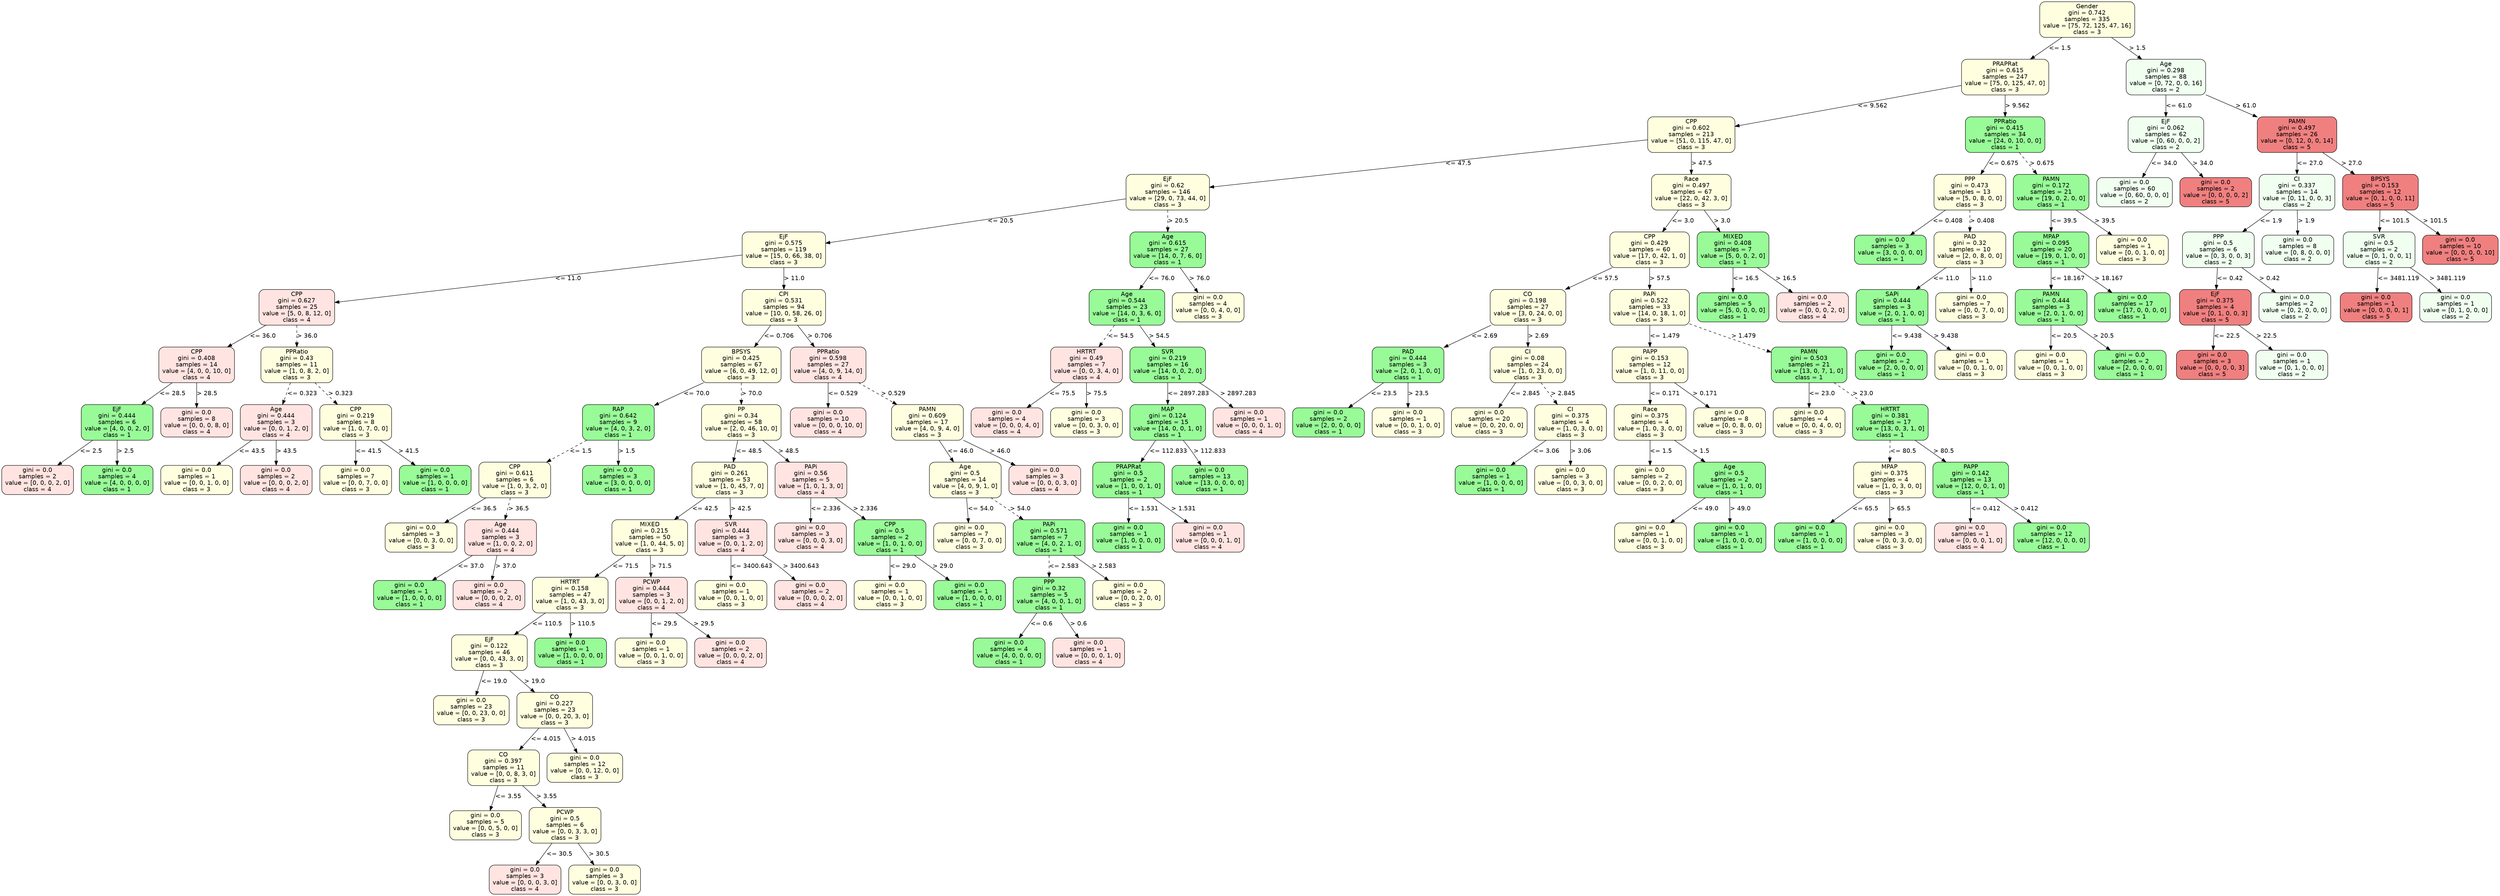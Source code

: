 strict digraph Tree {
	graph [bb="0,0,4934.5,2078"];
	node [color=black,
		fontname=helvetica,
		label="\N",
		shape=box,
		style="filled, rounded"
	];
	edge [fontname=helvetica];
	0	[fillcolor=lightyellow,
		height=1.1528,
		label="Gender\ngini = 0.742\nsamples = 335\nvalue = [75, 72, 125, 47, 16]\nclass = 3",
		pos="4125,2036.5",
		width=2.5694];
	1	[fillcolor=lightyellow,
		height=1.1528,
		label="PRAPRat\ngini = 0.615\nsamples = 247\nvalue = [75, 0, 125, 47, 0]\nclass = 3",
		pos="3962,1902.5",
		width=2.3611];
	0 -> 1	[label="<= 1.5",
		labelangle=45,
		labeldistance=2.5,
		lp="4069,1969.5",
		op="<=",
		param=1.5,
		pos="e,4012.1,1944 4074.8,1994.8 4057.5,1980.8 4038,1965 4020.1,1950.6",
		style=solid];
	122	[fillcolor=honeydew,
		height=1.1528,
		label="Age\ngini = 0.298\nsamples = 88\nvalue = [0, 72, 0, 0, 16]\nclass = 2",
		pos="4277,1902.5",
		width=2.1528];
	0 -> 122	[label="> 1.5",
		labelangle=-45,
		labeldistance=2.5,
		lp="4221.5,1969.5",
		op=">",
		param=1.5,
		pos="e,4230.3,1944 4171.8,1994.8 4187.8,1981 4205.8,1965.3 4222.3,1951",
		style=solid];
	2	[fillcolor=lightyellow,
		height=1.1528,
		label="CPP\ngini = 0.602\nsamples = 213\nvalue = [51, 0, 115, 47, 0]\nclass = 3",
		pos="3334,1768.5",
		width=2.3611];
	1 -> 2	[label="<= 9.562",
		lp="3694.5,1835.5",
		op="<=",
		param=9.562,
		pos="e,3419,1787.4 3877,1883.6 3760.2,1859.1 3550.9,1815.1 3429.1,1789.5",
		style=solid];
	107	[fillcolor=palegreen,
		height=1.1528,
		label="PPRatio\ngini = 0.415\nsamples = 34\nvalue = [24, 0, 10, 0, 0]\nclass = 1",
		pos="3962,1768.5",
		width=2.1528];
	1 -> 107	[label="> 9.562",
		lp="3985,1835.5",
		op=">",
		param=9.562,
		pos="e,3962,1810.3 3962,1860.8 3962,1848 3962,1833.7 3962,1820.3",
		style=solid];
	3	[fillcolor=lightyellow,
		height=1.1528,
		label="EjF\ngini = 0.62\nsamples = 146\nvalue = [29, 0, 73, 44, 0]\nclass = 3",
		pos="2292,1634.5",
		width=2.25];
	2 -> 3	[label="<= 47.5",
		lp="2868.5,1701.5",
		op="<=",
		param=47.5,
		pos="e,2373,1645.8 3248.7,1756.7 3054.9,1732.1 2582.5,1672.3 2383.2,1647",
		style=solid];
	76	[fillcolor=lightyellow,
		height=1.1528,
		label="Race\ngini = 0.497\nsamples = 67\nvalue = [22, 0, 42, 3, 0]\nclass = 3",
		pos="3334,1634.5",
		width=2.1528];
	2 -> 76	[label="> 47.5",
		lp="3353.5,1701.5",
		op=">",
		param=47.5,
		pos="e,3334,1676.3 3334,1726.8 3334,1714 3334,1699.7 3334,1686.3",
		style=solid];
	4	[fillcolor=lightyellow,
		height=1.1528,
		label="EjF\ngini = 0.575\nsamples = 119\nvalue = [15, 0, 66, 38, 0]\nclass = 3",
		pos="1491,1500.5",
		width=2.25];
	3 -> 4	[label="<= 20.5",
		lp="1939.5,1567.5",
		op="<=",
		param=20.5,
		pos="e,1572.1,1514.9 2210.8,1620.1 2060.5,1595.3 1739.8,1542.5 1582.3,1516.5",
		style=solid];
	63	[fillcolor=palegreen,
		height=1.1528,
		label="Age\ngini = 0.615\nsamples = 27\nvalue = [14, 0, 7, 6, 0]\nclass = 1",
		pos="2292,1500.5",
		width=2.0417];
	3 -> 63	[label="> 20.5",
		lp="2311.5,1567.5",
		op=">",
		param=20.5,
		pos="e,2292,1542.3 2292,1592.8 2292,1580 2292,1565.7 2292,1552.3",
		style=dashed];
	5	[fillcolor=mistyrose,
		height=1.1528,
		label="CPP\ngini = 0.627\nsamples = 25\nvalue = [5, 0, 8, 12, 0]\nclass = 4",
		pos="621,1366.5",
		width=2.0417];
	4 -> 5	[label="<= 11.0",
		lp="1106.5,1433.5",
		op="<=",
		param=11.0,
		pos="e,694.73,1378.7 1409.9,1487.2 1245,1462.2 871.85,1405.6 704.71,1380.2",
		style=solid];
	18	[fillcolor=lightyellow,
		height=1.1528,
		label="CPI\ngini = 0.531\nsamples = 94\nvalue = [10, 0, 58, 26, 0]\nclass = 3",
		pos="1491,1366.5",
		width=2.25];
	4 -> 18	[label="> 11.0",
		lp="1510.5,1433.5",
		op=">",
		param=11.0,
		pos="e,1491,1408.3 1491,1458.8 1491,1446 1491,1431.7 1491,1418.3",
		style=solid];
	6	[fillcolor=mistyrose,
		height=1.1528,
		label="CPP\ngini = 0.408\nsamples = 14\nvalue = [4, 0, 0, 10, 0]\nclass = 4",
		pos="386,1232.5",
		width=2.0417];
	5 -> 6	[label="<= 36.0",
		lp="534.5,1299.5",
		op="<=",
		param=36.0,
		pos="e,458.37,1274.2 548.9,1325 523.08,1310.5 493.8,1294.1 467.26,1279.1",
		style=solid];
	11	[fillcolor=lightyellow,
		height=1.1528,
		label="PPRatio\ngini = 0.43\nsamples = 11\nvalue = [1, 0, 8, 2, 0]\nclass = 3",
		pos="621,1232.5",
		width=1.9444];
	5 -> 11	[label="> 36.0",
		lp="640.5,1299.5",
		op=">",
		param=36.0,
		pos="e,621,1274.3 621,1324.8 621,1312 621,1297.7 621,1284.3",
		style=dashed];
	7	[fillcolor=palegreen,
		height=1.1528,
		label="EjF\ngini = 0.444\nsamples = 6\nvalue = [4, 0, 0, 2, 0]\nclass = 1",
		pos="228,1098.5",
		width=1.9444];
	6 -> 7	[label="<= 28.5",
		lp="335.5,1165.5",
		op="<=",
		param=28.5,
		pos="e,276.53,1140 337.31,1190.8 320.56,1176.8 301.67,1161 284.36,1146.6",
		style=solid];
	10	[fillcolor=mistyrose,
		height=0.94444,
		label="gini = 0.0\nsamples = 8\nvalue = [0, 0, 0, 8, 0]\nclass = 4",
		pos="386,1098.5",
		width=1.9444];
	6 -> 10	[label="> 28.5",
		lp="405.5,1165.5",
		op=">",
		param=28.5,
		pos="e,386,1132.7 386,1190.8 386,1175.7 386,1158.4 386,1143.1",
		style=solid];
	8	[fillcolor=mistyrose,
		height=0.94444,
		label="gini = 0.0\nsamples = 2\nvalue = [0, 0, 0, 2, 0]\nclass = 4",
		pos="70,964.5",
		width=1.9444];
	7 -> 8	[label="<= 2.5",
		lp="174,1031.5",
		op="<=",
		param=2.5,
		pos="e,109.53,998.53 179.31,1056.8 159.62,1040.4 136.98,1021.5 117.43,1005.1",
		style=solid];
	9	[fillcolor=palegreen,
		height=0.94444,
		label="gini = 0.0\nsamples = 4\nvalue = [4, 0, 0, 0, 0]\nclass = 1",
		pos="228,964.5",
		width=1.9444];
	7 -> 9	[label="> 2.5",
		lp="243.5,1031.5",
		op=">",
		param=2.5,
		pos="e,228,998.74 228,1056.8 228,1041.7 228,1024.4 228,1009.1",
		style=solid];
	12	[fillcolor=mistyrose,
		height=1.1528,
		label="Age\ngini = 0.444\nsamples = 3\nvalue = [0, 0, 1, 2, 0]\nclass = 4",
		pos="544,1098.5",
		width=1.9444];
	11 -> 12	[label="<= 0.323",
		lp="612.5,1165.5",
		op="<=",
		param=0.323,
		pos="e,566.25,1140.1 595.6,1190.7 592,1184.8 588.38,1178.8 585,1173 580.49,1165.3 575.8,1157.1 571.27,1149.1",
		style=dashed];
	15	[fillcolor=lightyellow,
		height=1.1528,
		label="CPP\ngini = 0.219\nsamples = 8\nvalue = [1, 0, 7, 0, 0]\nclass = 3",
		pos="702,1098.5",
		width=1.9444];
	11 -> 15	[label="> 0.323",
		lp="687,1165.5",
		op=">",
		param=0.323,
		pos="e,676.98,1140.3 645.96,1190.8 654.05,1177.6 663.1,1162.9 671.54,1149.1",
		style=dashed];
	13	[fillcolor=lightyellow,
		height=0.94444,
		label="gini = 0.0\nsamples = 1\nvalue = [0, 0, 1, 0, 0]\nclass = 3",
		pos="386,964.5",
		width=1.9444];
	12 -> 13	[label="<= 43.5",
		lp="493.5,1031.5",
		op="<=",
		param=43.5,
		pos="e,425.53,998.53 495.31,1056.8 475.62,1040.4 452.98,1021.5 433.43,1005.1",
		style=solid];
	14	[fillcolor=mistyrose,
		height=0.94444,
		label="gini = 0.0\nsamples = 2\nvalue = [0, 0, 0, 2, 0]\nclass = 4",
		pos="544,964.5",
		width=1.9444];
	12 -> 14	[label="> 43.5",
		lp="563.5,1031.5",
		op=">",
		param=43.5,
		pos="e,544,998.74 544,1056.8 544,1041.7 544,1024.4 544,1009.1",
		style=solid];
	16	[fillcolor=lightyellow,
		height=0.94444,
		label="gini = 0.0\nsamples = 7\nvalue = [0, 0, 7, 0, 0]\nclass = 3",
		pos="702,964.5",
		width=1.9444];
	15 -> 16	[label="<= 41.5",
		lp="725.5,1031.5",
		op="<=",
		param=41.5,
		pos="e,702,998.74 702,1056.8 702,1041.7 702,1024.4 702,1009.1",
		style=solid];
	17	[fillcolor=palegreen,
		height=0.94444,
		label="gini = 0.0\nsamples = 1\nvalue = [1, 0, 0, 0, 0]\nclass = 1",
		pos="860,964.5",
		width=1.9444];
	15 -> 17	[label="> 41.5",
		lp="805.5,1031.5",
		op=">",
		param=41.5,
		pos="e,820.47,998.53 750.69,1056.8 770.38,1040.4 793.02,1021.5 812.57,1005.1",
		style=solid];
	19	[fillcolor=lightyellow,
		height=1.1528,
		label="BPSYS\ngini = 0.425\nsamples = 67\nvalue = [6, 0, 49, 12, 0]\nclass = 3",
		pos="1439,1232.5",
		width=2.1528];
	18 -> 19	[label="<= 0.706",
		lp="1494.5,1299.5",
		op="<=",
		param=0.706,
		pos="e,1455.1,1274.3 1475,1324.8 1469.9,1311.9 1464.2,1297.4 1458.9,1283.9",
		style=solid];
	52	[fillcolor=mistyrose,
		height=1.1528,
		label="PPRatio\ngini = 0.598\nsamples = 27\nvalue = [4, 0, 9, 14, 0]\nclass = 4",
		pos="1617,1232.5",
		width=2.0417];
	18 -> 52	[label="> 0.706",
		lp="1581,1299.5",
		op=">",
		param=0.706,
		pos="e,1578.1,1274.3 1529.8,1324.8 1542.9,1311.1 1557.6,1295.8 1571.1,1281.6",
		style=solid];
	20	[fillcolor=palegreen,
		height=1.1528,
		label="RAP\ngini = 0.642\nsamples = 9\nvalue = [4, 0, 3, 2, 0]\nclass = 1",
		pos="1204,1098.5",
		width=1.9444];
	19 -> 20	[label="<= 70.0",
		lp="1352.5,1165.5",
		op="<=",
		param=70.0,
		pos="e,1274.4,1139 1366.9,1191 1340.5,1176.2 1310.4,1159.3 1283.4,1144.1",
		style=solid];
	27	[fillcolor=lightyellow,
		height=1.1528,
		label="PP\ngini = 0.34\nsamples = 58\nvalue = [2, 0, 46, 10, 0]\nclass = 3",
		pos="1439,1098.5",
		width=2.1528];
	19 -> 27	[label="> 70.0",
		lp="1458.5,1165.5",
		op=">",
		param=70.0,
		pos="e,1439,1140.3 1439,1190.8 1439,1178 1439,1163.7 1439,1150.3",
		style=dashed];
	21	[fillcolor=lightyellow,
		height=1.1528,
		label="CPP\ngini = 0.611\nsamples = 6\nvalue = [1, 0, 3, 2, 0]\nclass = 3",
		pos="1018,964.5",
		width=1.9444];
	20 -> 21	[label="<= 1.5",
		lp="1137,1031.5",
		op="<=",
		param=1.5,
		pos="e,1075.3,1006.2 1146.9,1057 1126.9,1042.8 1104.3,1026.8 1083.7,1012.1",
		style=dashed];
	26	[fillcolor=palegreen,
		height=0.94444,
		label="gini = 0.0\nsamples = 3\nvalue = [3, 0, 0, 0, 0]\nclass = 1",
		pos="1204,964.5",
		width=1.9444];
	20 -> 26	[label="> 1.5",
		lp="1219.5,1031.5",
		op=">",
		param=1.5,
		pos="e,1204,998.74 1204,1056.8 1204,1041.7 1204,1024.4 1204,1009.1",
		style=solid];
	22	[fillcolor=lightyellow,
		height=0.94444,
		label="gini = 0.0\nsamples = 3\nvalue = [0, 0, 3, 0, 0]\nclass = 3",
		pos="792,830.5",
		width=1.9444];
	21 -> 22	[label="<= 36.5",
		lp="935.5,897.5",
		op="<=",
		param=36.5,
		pos="e,848.7,864.62 948.66,923 919.61,906.03 886.02,886.41 857.41,869.7",
		style=solid];
	23	[fillcolor=mistyrose,
		height=1.1528,
		label="Age\ngini = 0.444\nsamples = 3\nvalue = [1, 0, 0, 2, 0]\nclass = 4",
		pos="950,830.5",
		width=1.9444];
	21 -> 23	[label="> 36.5",
		lp="1006.5,897.5",
		op=">",
		param=36.5,
		pos="e,971,872.27 997.04,922.82 990.32,909.77 982.8,895.17 975.77,881.53",
		style=dashed];
	24	[fillcolor=palegreen,
		height=0.94444,
		label="gini = 0.0\nsamples = 1\nvalue = [1, 0, 0, 0, 0]\nclass = 1",
		pos="765,696.5",
		width=1.9444];
	23 -> 24	[label="<= 37.0",
		lp="887.5,763.5",
		op="<=",
		param=37.0,
		pos="e,811.41,730.62 893.24,789 869.87,772.33 842.91,753.09 819.76,736.57",
		style=solid];
	25	[fillcolor=mistyrose,
		height=0.94444,
		label="gini = 0.0\nsamples = 2\nvalue = [0, 0, 0, 2, 0]\nclass = 4",
		pos="923,696.5",
		width=1.9444];
	23 -> 25	[label="> 37.0",
		lp="957.5,763.5",
		op=">",
		param=37.0,
		pos="e,929.8,730.74 941.68,788.82 938.55,773.53 934.99,756.11 931.82,740.61",
		style=solid];
	28	[fillcolor=lightyellow,
		height=1.1528,
		label="PAD\ngini = 0.261\nsamples = 53\nvalue = [1, 0, 45, 7, 0]\nclass = 3",
		pos="1402,964.5",
		width=2.0417];
	27 -> 28	[label="<= 48.5",
		lp="1445.5,1031.5",
		op="<=",
		param=48.5,
		pos="e,1413.4,1006.3 1427.6,1056.8 1424,1043.9 1419.9,1029.4 1416.1,1015.9",
		style=solid];
	47	[fillcolor=mistyrose,
		height=1.1528,
		label="PAPi\ngini = 0.56\nsamples = 5\nvalue = [1, 0, 1, 3, 0]\nclass = 4",
		pos="1564,964.5",
		width=1.9444];
	27 -> 47	[label="> 48.5",
		lp="1525.5,1031.5",
		op=">",
		param=48.5,
		pos="e,1525.4,1006.3 1477.5,1056.8 1490.5,1043.1 1505,1027.8 1518.5,1013.6",
		style=solid];
	29	[fillcolor=lightyellow,
		height=1.1528,
		label="MIXED\ngini = 0.215\nsamples = 50\nvalue = [1, 0, 44, 5, 0]\nclass = 3",
		pos="1243,830.5",
		width=2.0417];
	28 -> 29	[label="<= 42.5",
		lp="1351.5,897.5",
		op="<=",
		param=42.5,
		pos="e,1291.8,872.05 1353,922.82 1336.1,908.83 1317.1,893.04 1299.7,878.59",
		style=solid];
	44	[fillcolor=mistyrose,
		height=1.1528,
		label="SVR\ngini = 0.444\nsamples = 3\nvalue = [0, 0, 1, 2, 0]\nclass = 4",
		pos="1405,830.5",
		width=1.9444];
	28 -> 44	[label="> 42.5",
		lp="1423.5,897.5",
		op=">",
		param=42.5,
		pos="e,1404.1,872.27 1402.9,922.82 1403.2,910.02 1403.5,895.73 1403.8,882.32",
		style=solid];
	30	[fillcolor=lightyellow,
		height=1.1528,
		label="HRTRT\ngini = 0.158\nsamples = 47\nvalue = [1, 0, 43, 3, 0]\nclass = 3",
		pos="1085,696.5",
		width=2.0417];
	29 -> 30	[label="<= 71.5",
		lp="1192.5,763.5",
		op="<=",
		param=71.5,
		pos="e,1133.5,738.05 1194.3,788.82 1177.6,774.83 1158.7,759.04 1141.4,744.59",
		style=solid];
	41	[fillcolor=mistyrose,
		height=1.1528,
		label="PCWP\ngini = 0.444\nsamples = 3\nvalue = [0, 0, 1, 2, 0]\nclass = 4",
		pos="1247,696.5",
		width=1.9444];
	29 -> 41	[label="> 71.5",
		lp="1265.5,763.5",
		op=">",
		param=71.5,
		pos="e,1245.8,738.27 1244.2,788.82 1244.6,776.02 1245.1,761.73 1245.5,748.32",
		style=solid];
	31	[fillcolor=lightyellow,
		height=1.1528,
		label="EjF\ngini = 0.122\nsamples = 46\nvalue = [0, 0, 43, 3, 0]\nclass = 3",
		pos="925,562.5",
		width=2.0417];
	30 -> 31	[label="<= 110.5",
		lp="1037.5,629.5",
		op="<=",
		param=110.5,
		pos="e,974.15,604.05 1035.7,654.82 1018.7,640.83 999.6,625.04 982.07,610.59",
		style=solid];
	40	[fillcolor=palegreen,
		height=0.94444,
		label="gini = 0.0\nsamples = 1\nvalue = [1, 0, 0, 0, 0]\nclass = 1",
		pos="1087,562.5",
		width=1.9444];
	30 -> 40	[label="> 110.5",
		lp="1110,629.5",
		op=">",
		param=110.5,
		pos="e,1086.5,596.74 1085.6,654.82 1085.8,639.68 1086.1,622.44 1086.3,607.05",
		style=solid];
	32	[fillcolor=lightyellow,
		height=0.94444,
		label="gini = 0.0\nsamples = 23\nvalue = [0, 0, 23, 0, 0]\nclass = 3",
		pos="890,428.5",
		width=2.0417];
	31 -> 32	[label="<= 19.0",
		lp="932.5,495.5",
		op="<=",
		param=19.0,
		pos="e,898.81,462.74 914.21,520.82 910.16,505.53 905.54,488.11 901.43,472.61",
		style=solid];
	33	[fillcolor=lightyellow,
		height=1.1528,
		label="CO\ngini = 0.227\nsamples = 23\nvalue = [0, 0, 20, 3, 0]\nclass = 3",
		pos="1055,428.5",
		width=2.0417];
	31 -> 33	[label="> 19.0",
		lp="1013.5,495.5",
		op=">",
		param=19.0,
		pos="e,1014.8,470.27 965.07,520.82 978.53,507.14 993.69,491.76 1007.7,477.57",
		style=solid];
	34	[fillcolor=lightyellow,
		height=1.1528,
		label="CO\ngini = 0.397\nsamples = 11\nvalue = [0, 0, 8, 3, 0]\nclass = 3",
		pos="953,294.5",
		width=1.9444];
	33 -> 34	[label="<= 4.015",
		lp="1035.5,361.5",
		op="<=",
		param=4.015,
		pos="e,984.51,336.27 1023.6,386.82 1013.2,373.39 1001.5,358.32 990.75,344.35",
		style=solid];
	39	[fillcolor=lightyellow,
		height=0.94444,
		label="gini = 0.0\nsamples = 12\nvalue = [0, 0, 12, 0, 0]\nclass = 3",
		pos="1115,294.5",
		width=2.0417];
	33 -> 39	[label="> 4.015",
		lp="1110,361.5",
		op=">",
		param=4.015,
		pos="e,1099.9,328.74 1073.5,386.82 1080.5,371.39 1088.5,353.78 1095.6,338.17",
		style=solid];
	35	[fillcolor=lightyellow,
		height=0.94444,
		label="gini = 0.0\nsamples = 5\nvalue = [0, 0, 5, 0, 0]\nclass = 3",
		pos="918,160.5",
		width=1.9444];
	34 -> 35	[label="<= 3.55",
		lp="960.5,227.5",
		op="<=",
		param=3.55,
		pos="e,926.81,194.74 942.21,252.82 938.16,237.53 933.54,220.11 929.43,204.61",
		style=solid];
	36	[fillcolor=lightyellow,
		height=1.1528,
		label="PCWP\ngini = 0.5\nsamples = 6\nvalue = [0, 0, 3, 3, 0]\nclass = 3",
		pos="1076,160.5",
		width=1.9444];
	34 -> 36	[label="> 3.55",
		lp="1038.5,227.5",
		op=">",
		param=3.55,
		pos="e,1038,202.27 990.91,252.82 1003.5,239.27 1017.7,224.04 1030.8,209.96",
		style=solid];
	37	[fillcolor=mistyrose,
		height=0.94444,
		label="gini = 0.0\nsamples = 3\nvalue = [0, 0, 0, 3, 0]\nclass = 4",
		pos="997,34",
		width=1.9444];
	36 -> 37	[label="<= 30.5",
		lp="1062.5,93.5",
		op="<=",
		param=30.5,
		pos="e,1018.2,68.379 1050.1,118.73 1041.6,105.35 1032.2,90.465 1023.6,76.995",
		style=solid];
	38	[fillcolor=lightyellow,
		height=0.94444,
		label="gini = 0.0\nsamples = 3\nvalue = [0, 0, 3, 0, 0]\nclass = 3",
		pos="1155,34",
		width=1.9444];
	36 -> 38	[label="> 30.5",
		lp="1142.5,93.5",
		op=">",
		param=30.5,
		pos="e,1133.8,68.379 1101.9,118.73 1110.4,105.35 1119.8,90.465 1128.4,76.995",
		style=solid];
	42	[fillcolor=lightyellow,
		height=0.94444,
		label="gini = 0.0\nsamples = 1\nvalue = [0, 0, 1, 0, 0]\nclass = 3",
		pos="1246,562.5",
		width=1.9444];
	41 -> 42	[label="<= 29.5",
		lp="1270.5,629.5",
		op="<=",
		param=29.5,
		pos="e,1246.3,596.74 1246.7,654.82 1246.6,639.68 1246.4,622.44 1246.3,607.05",
		style=solid];
	43	[fillcolor=mistyrose,
		height=0.94444,
		label="gini = 0.0\nsamples = 2\nvalue = [0, 0, 0, 2, 0]\nclass = 4",
		pos="1404,562.5",
		width=1.9444];
	41 -> 43	[label="> 29.5",
		lp="1350.5,629.5",
		op=">",
		param=29.5,
		pos="e,1364.7,596.53 1295.4,654.82 1314.9,638.37 1337.4,619.46 1356.9,603.12",
		style=solid];
	45	[fillcolor=lightyellow,
		height=0.94444,
		label="gini = 0.0\nsamples = 1\nvalue = [0, 0, 1, 0, 0]\nclass = 3",
		pos="1405,696.5",
		width=1.9444];
	44 -> 45	[label="<= 3400.643",
		lp="1443.5,763.5",
		op="<=",
		param=3400.643,
		pos="e,1405,730.74 1405,788.82 1405,773.68 1405,756.44 1405,741.05",
		style=solid];
	46	[fillcolor=mistyrose,
		height=0.94444,
		label="gini = 0.0\nsamples = 2\nvalue = [0, 0, 0, 2, 0]\nclass = 4",
		pos="1563,696.5",
		width=1.9444];
	44 -> 46	[label="> 3400.643",
		lp="1536.5,763.5",
		op=">",
		param=3400.643,
		pos="e,1530.2,730.73 1463.3,788.9 1471,783.06 1478.8,776.99 1486,771 1498.4,760.72 1511.2,748.95 1522.8,737.88",
		style=solid];
	48	[fillcolor=mistyrose,
		height=0.94444,
		label="gini = 0.0\nsamples = 3\nvalue = [0, 0, 0, 3, 0]\nclass = 4",
		pos="1563,830.5",
		width=1.9444];
	47 -> 48	[label="<= 2.336",
		lp="1591.5,897.5",
		op="<=",
		param=2.336,
		pos="e,1563.3,864.74 1563.7,922.82 1563.6,907.68 1563.4,890.44 1563.3,875.05",
		style=solid];
	49	[fillcolor=palegreen,
		height=1.1528,
		label="CPP\ngini = 0.5\nsamples = 2\nvalue = [1, 0, 1, 0, 0]\nclass = 1",
		pos="1721,830.5",
		width=1.9444];
	47 -> 49	[label="> 2.336",
		lp="1671,897.5",
		op=">",
		param=2.336,
		pos="e,1672.8,872.05 1612.4,922.82 1629,908.83 1647.8,893.04 1665,878.59",
		style=solid];
	50	[fillcolor=lightyellow,
		height=0.94444,
		label="gini = 0.0\nsamples = 1\nvalue = [0, 0, 1, 0, 0]\nclass = 3",
		pos="1721,696.5",
		width=1.9444];
	49 -> 50	[label="<= 29.0",
		lp="1744.5,763.5",
		op="<=",
		param=29.0,
		pos="e,1721,730.74 1721,788.82 1721,773.68 1721,756.44 1721,741.05",
		style=solid];
	51	[fillcolor=palegreen,
		height=0.94444,
		label="gini = 0.0\nsamples = 1\nvalue = [1, 0, 0, 0, 0]\nclass = 1",
		pos="1879,696.5",
		width=1.9444];
	49 -> 51	[label="> 29.0",
		lp="1824.5,763.5",
		op=">",
		param=29.0,
		pos="e,1839.5,730.53 1769.7,788.82 1789.4,772.37 1812,753.46 1831.6,737.12",
		style=solid];
	53	[fillcolor=mistyrose,
		height=0.94444,
		label="gini = 0.0\nsamples = 10\nvalue = [0, 0, 0, 10, 0]\nclass = 4",
		pos="1617,1098.5",
		width=2.0417];
	52 -> 53	[label="<= 0.529",
		lp="1644.5,1165.5",
		op="<=",
		param=0.529,
		pos="e,1617,1132.7 1617,1190.8 1617,1175.7 1617,1158.4 1617,1143.1",
		style=solid];
	54	[fillcolor=lightyellow,
		height=1.1528,
		label="PAMN\ngini = 0.609\nsamples = 17\nvalue = [4, 0, 9, 4, 0]\nclass = 3",
		pos="1814,1098.5",
		width=1.9444];
	52 -> 54	[label="> 0.529",
		lp="1745,1165.5",
		op=">",
		param=0.529,
		pos="e,1753.3,1140.2 1677.4,1191 1698.8,1176.7 1723,1160.5 1745,1145.7",
		style=dashed];
	55	[fillcolor=lightyellow,
		height=1.1528,
		label="Age\ngini = 0.5\nsamples = 14\nvalue = [4, 0, 9, 1, 0]\nclass = 3",
		pos="1860,964.5",
		width=1.9444];
	54 -> 55	[label="<= 46.0",
		lp="1862.5,1031.5",
		op="<=",
		param=46.0,
		pos="e,1845.8,1006.3 1828.2,1056.8 1832.7,1043.9 1837.7,1029.4 1842.4,1015.9",
		style=solid];
	62	[fillcolor=mistyrose,
		height=0.94444,
		label="gini = 0.0\nsamples = 3\nvalue = [0, 0, 0, 3, 0]\nclass = 4",
		pos="2018,964.5",
		width=1.9444];
	54 -> 62	[label="> 46.0",
		lp="1942.5,1031.5",
		op=">",
		param=46.0,
		pos="e,1966.8,998.62 1876.6,1057 1902.6,1040.2 1932.6,1020.8 1958.3,1004.1",
		style=solid];
	56	[fillcolor=lightyellow,
		height=0.94444,
		label="gini = 0.0\nsamples = 7\nvalue = [0, 0, 7, 0, 0]\nclass = 3",
		pos="1879,830.5",
		width=1.9444];
	55 -> 56	[label="<= 54.0",
		lp="1894.5,897.5",
		op="<=",
		param=54.0,
		pos="e,1874.2,864.74 1865.9,922.82 1868,907.68 1870.5,890.44 1872.7,875.05",
		style=solid];
	57	[fillcolor=palegreen,
		height=1.1528,
		label="PAPi\ngini = 0.571\nsamples = 7\nvalue = [4, 0, 2, 1, 0]\nclass = 1",
		pos="2037,830.5",
		width=1.9444];
	55 -> 57	[label="> 54.0",
		lp="1973.5,897.5",
		op=">",
		param=54.0,
		pos="e,1982.6,872.05 1914.6,922.82 1933.5,908.7 1954.9,892.76 1974.4,878.2",
		style=dashed];
	58	[fillcolor=palegreen,
		height=1.1528,
		label="PPP\ngini = 0.32\nsamples = 5\nvalue = [4, 0, 0, 1, 0]\nclass = 1",
		pos="2037,696.5",
		width=1.9444];
	57 -> 58	[label="<= 2.583",
		lp="2064.5,763.5",
		op="<=",
		param=2.583,
		pos="e,2037,738.27 2037,788.82 2037,776.02 2037,761.73 2037,748.32",
		style=dashed];
	61	[fillcolor=lightyellow,
		height=0.94444,
		label="gini = 0.0\nsamples = 2\nvalue = [0, 0, 2, 0, 0]\nclass = 3",
		pos="2195,696.5",
		width=1.9444];
	57 -> 61	[label="> 2.583",
		lp="2144,763.5",
		op=">",
		param=2.583,
		pos="e,2155.5,730.53 2085.7,788.82 2105.4,772.37 2128,753.46 2147.6,737.12",
		style=solid];
	59	[fillcolor=palegreen,
		height=0.94444,
		label="gini = 0.0\nsamples = 4\nvalue = [4, 0, 0, 0, 0]\nclass = 1",
		pos="1958,562.5",
		width=1.9444];
	58 -> 59	[label="<= 0.6",
		lp="2020,629.5",
		op="<=",
		param=0.6,
		pos="e,1977.9,596.74 2012.7,654.82 2003.3,639.24 1992.7,621.45 1983.3,605.73",
		style=solid];
	60	[fillcolor=mistyrose,
		height=0.94444,
		label="gini = 0.0\nsamples = 1\nvalue = [0, 0, 0, 1, 0]\nclass = 4",
		pos="2116,562.5",
		width=1.9444];
	58 -> 60	[label="> 0.6",
		lp="2094.5,629.5",
		op=">",
		param=0.6,
		pos="e,2096.1,596.74 2061.3,654.82 2070.7,639.24 2081.3,621.45 2090.7,605.73",
		style=solid];
	64	[fillcolor=palegreen,
		height=1.1528,
		label="Age\ngini = 0.544\nsamples = 23\nvalue = [14, 0, 3, 6, 0]\nclass = 1",
		pos="2211,1366.5",
		width=2.0417];
	63 -> 64	[label="<= 76.0",
		lp="2277.5,1433.5",
		op="<=",
		param=76.0,
		pos="e,2236,1408.3 2267,1458.8 2259,1445.6 2249.9,1430.9 2241.5,1417.1",
		style=solid];
	75	[fillcolor=lightyellow,
		height=0.94444,
		label="gini = 0.0\nsamples = 4\nvalue = [0, 0, 4, 0, 0]\nclass = 3",
		pos="2373,1366.5",
		width=1.9444];
	63 -> 75	[label="> 76.0",
		lp="2354.5,1433.5",
		op=">",
		param=76.0,
		pos="e,2352.6,1400.7 2317,1458.8 2326.6,1443.1 2337.6,1425.1 2347.4,1409.3",
		style=solid];
	65	[fillcolor=mistyrose,
		height=1.1528,
		label="HRTRT\ngini = 0.49\nsamples = 7\nvalue = [0, 0, 3, 4, 0]\nclass = 4",
		pos="2130,1232.5",
		width=1.9444];
	64 -> 65	[label="<= 54.5",
		lp="2196.5,1299.5",
		op="<=",
		param=54.5,
		pos="e,2155,1274.3 2186,1324.8 2178,1311.6 2168.9,1296.9 2160.5,1283.1",
		style=dashed];
	68	[fillcolor=palegreen,
		height=1.1528,
		label="SVR\ngini = 0.219\nsamples = 16\nvalue = [14, 0, 0, 2, 0]\nclass = 1",
		pos="2292,1232.5",
		width=2.0417];
	64 -> 68	[label="> 54.5",
		lp="2273.5,1299.5",
		op=">",
		param=54.5,
		pos="e,2267,1274.3 2236,1324.8 2244,1311.6 2253.1,1296.9 2261.5,1283.1",
		style=solid];
	66	[fillcolor=mistyrose,
		height=0.94444,
		label="gini = 0.0\nsamples = 4\nvalue = [0, 0, 0, 4, 0]\nclass = 4",
		pos="1972,1098.5",
		width=1.9444];
	65 -> 66	[label="<= 75.5",
		lp="2079.5,1165.5",
		op="<=",
		param=75.5,
		pos="e,2011.5,1132.5 2081.3,1190.8 2061.6,1174.4 2039,1155.5 2019.4,1139.1",
		style=solid];
	67	[fillcolor=lightyellow,
		height=0.94444,
		label="gini = 0.0\nsamples = 3\nvalue = [0, 0, 3, 0, 0]\nclass = 3",
		pos="2130,1098.5",
		width=1.9444];
	65 -> 67	[label="> 75.5",
		lp="2149.5,1165.5",
		op=">",
		param=75.5,
		pos="e,2130,1132.7 2130,1190.8 2130,1175.7 2130,1158.4 2130,1143.1",
		style=solid];
	69	[fillcolor=palegreen,
		height=1.1528,
		label="MAP\ngini = 0.124\nsamples = 15\nvalue = [14, 0, 0, 1, 0]\nclass = 1",
		pos="2292,1098.5",
		width=2.0417];
	68 -> 69	[label="<= 2897.283",
		lp="2330.5,1165.5",
		op="<=",
		param=2897.283,
		pos="e,2292,1140.3 2292,1190.8 2292,1178 2292,1163.7 2292,1150.3",
		style=solid];
	74	[fillcolor=mistyrose,
		height=0.94444,
		label="gini = 0.0\nsamples = 1\nvalue = [0, 0, 0, 1, 0]\nclass = 4",
		pos="2454,1098.5",
		width=1.9444];
	68 -> 74	[label="> 2897.283",
		lp="2424.5,1165.5",
		op=">",
		param=2897.283,
		pos="e,2419.3,1132.6 2350.1,1190.7 2357.9,1184.9 2365.7,1178.9 2373,1173 2385.9,1162.5 2399.5,1150.6 2411.8,1139.4",
		style=solid];
	70	[fillcolor=palegreen,
		height=1.1528,
		label="PRAPRat\ngini = 0.5\nsamples = 2\nvalue = [1, 0, 0, 1, 0]\nclass = 1",
		pos="2228,964.5",
		width=1.9444];
	69 -> 70	[label="<= 112.833",
		lp="2297,1031.5",
		op="<=",
		param=112.833,
		pos="e,2247.8,1006.3 2272.3,1056.8 2265.9,1043.8 2258.9,1029.2 2252.3,1015.5",
		style=solid];
	73	[fillcolor=palegreen,
		height=0.94444,
		label="gini = 0.0\nsamples = 13\nvalue = [13, 0, 0, 0, 0]\nclass = 1",
		pos="2390,964.5",
		width=2.0417];
	69 -> 73	[label="> 112.833",
		lp="2377.5,1031.5",
		op=">",
		param=112.833,
		pos="e,2365.6,998.85 2322.6,1056.9 2327.1,1050.9 2331.7,1044.8 2336,1039 2343.7,1028.7 2351.9,1017.5 2359.6,1007",
		style=solid];
	71	[fillcolor=palegreen,
		height=0.94444,
		label="gini = 0.0\nsamples = 1\nvalue = [1, 0, 0, 0, 0]\nclass = 1",
		pos="2206,830.5",
		width=1.9444];
	70 -> 71	[label="<= 1.531",
		lp="2245.5,897.5",
		op="<=",
		param=1.531,
		pos="e,2211.5,864.74 2221.2,922.82 2218.7,907.53 2215.8,890.11 2213.2,874.61",
		style=solid];
	72	[fillcolor=mistyrose,
		height=0.94444,
		label="gini = 0.0\nsamples = 1\nvalue = [0, 0, 0, 1, 0]\nclass = 4",
		pos="2364,830.5",
		width=1.9444];
	70 -> 72	[label="> 1.531",
		lp="2324,897.5",
		op=">",
		param=1.531,
		pos="e,2329.7,864.74 2269.9,922.82 2286.6,906.66 2305.7,888.11 2322.3,871.97",
		style=solid];
	77	[fillcolor=lightyellow,
		height=1.1528,
		label="CPP\ngini = 0.429\nsamples = 60\nvalue = [17, 0, 42, 1, 0]\nclass = 3",
		pos="3251,1500.5",
		width=2.1528];
	76 -> 77	[label="<= 3.0",
		lp="3315,1567.5",
		op="<=",
		param=3.0,
		pos="e,3276.6,1542.3 3308.4,1592.8 3300.1,1579.5 3290.7,1564.6 3282,1550.7",
		style=solid];
	104	[fillcolor=palegreen,
		height=1.1528,
		label="MIXED\ngini = 0.408\nsamples = 7\nvalue = [5, 0, 0, 2, 0]\nclass = 1",
		pos="3417,1500.5",
		width=1.9444];
	76 -> 104	[label="> 3.0",
		lp="3393.5,1567.5",
		op=">",
		param=3.0,
		pos="e,3391.4,1542.3 3359.6,1592.8 3367.9,1579.5 3377.3,1564.6 3386,1550.7",
		style=solid];
	78	[fillcolor=lightyellow,
		height=1.1528,
		label="CO\ngini = 0.198\nsamples = 27\nvalue = [3, 0, 24, 0, 0]\nclass = 3",
		pos="3009,1366.5",
		width=2.0417];
	77 -> 78	[label="<= 57.5",
		lp="3161.5,1433.5",
		op="<=",
		param=57.5,
		pos="e,3082.7,1407.7 3176.7,1459 3149.8,1444.3 3119.2,1427.6 3091.6,1412.5",
		style=solid];
	87	[fillcolor=lightyellow,
		height=1.1528,
		label="PAPi\ngini = 0.522\nsamples = 33\nvalue = [14, 0, 18, 1, 0]\nclass = 3",
		pos="3251,1366.5",
		width=2.1528];
	77 -> 87	[label="> 57.5",
		lp="3270.5,1433.5",
		op=">",
		param=57.5,
		pos="e,3251,1408.3 3251,1458.8 3251,1446 3251,1431.7 3251,1418.3",
		style=solid];
	79	[fillcolor=palegreen,
		height=1.1528,
		label="PAD\ngini = 0.444\nsamples = 3\nvalue = [2, 0, 1, 0, 0]\nclass = 1",
		pos="2770,1232.5",
		width=1.9444];
	78 -> 79	[label="<= 2.69",
		lp="2920.5,1299.5",
		op="<=",
		param=2.69,
		pos="e,2840.3,1272.3 2935.7,1325 2908.3,1309.9 2877.1,1292.7 2849.3,1277.3",
		style=solid];
	82	[fillcolor=lightyellow,
		height=1.1528,
		label="CI\ngini = 0.08\nsamples = 24\nvalue = [1, 0, 23, 0, 0]\nclass = 3",
		pos="3009,1232.5",
		width=2.0417];
	78 -> 82	[label="> 2.69",
		lp="3028.5,1299.5",
		op=">",
		param=2.69,
		pos="e,3009,1274.3 3009,1324.8 3009,1312 3009,1297.7 3009,1284.3",
		style=solid];
	80	[fillcolor=palegreen,
		height=0.94444,
		label="gini = 0.0\nsamples = 2\nvalue = [2, 0, 0, 0, 0]\nclass = 1",
		pos="2612,1098.5",
		width=1.9444];
	79 -> 80	[label="<= 23.5",
		lp="2719.5,1165.5",
		op="<=",
		param=23.5,
		pos="e,2651.5,1132.5 2721.3,1190.8 2701.6,1174.4 2679,1155.5 2659.4,1139.1",
		style=solid];
	81	[fillcolor=lightyellow,
		height=0.94444,
		label="gini = 0.0\nsamples = 1\nvalue = [0, 0, 1, 0, 0]\nclass = 3",
		pos="2770,1098.5",
		width=1.9444];
	79 -> 81	[label="> 23.5",
		lp="2789.5,1165.5",
		op=">",
		param=23.5,
		pos="e,2770,1132.7 2770,1190.8 2770,1175.7 2770,1158.4 2770,1143.1",
		style=solid];
	83	[fillcolor=lightyellow,
		height=0.94444,
		label="gini = 0.0\nsamples = 20\nvalue = [0, 0, 20, 0, 0]\nclass = 3",
		pos="2932,1098.5",
		width=2.0417];
	82 -> 83	[label="<= 2.845",
		lp="3000.5,1165.5",
		op="<=",
		param=2.845,
		pos="e,2951.4,1132.7 2985.3,1190.8 2976.2,1175.2 2965.8,1157.4 2956.6,1141.7",
		style=solid];
	84	[fillcolor=lightyellow,
		height=1.1528,
		label="CI\ngini = 0.375\nsamples = 4\nvalue = [1, 0, 3, 0, 0]\nclass = 3",
		pos="3094,1098.5",
		width=1.9444];
	82 -> 84	[label="> 2.845",
		lp="3078,1165.5",
		op=">",
		param=2.845,
		pos="e,3067.7,1140.3 3035.2,1190.8 3043.8,1177.5 3053.4,1162.6 3062.3,1148.7",
		style=dashed];
	85	[fillcolor=palegreen,
		height=0.94444,
		label="gini = 0.0\nsamples = 1\nvalue = [1, 0, 0, 0, 0]\nclass = 1",
		pos="2936,964.5",
		width=1.9444];
	84 -> 85	[label="<= 3.06",
		lp="3043.5,1031.5",
		op="<=",
		param=3.06,
		pos="e,2975.5,998.53 3045.3,1056.8 3025.6,1040.4 3003,1021.5 2983.4,1005.1",
		style=solid];
	86	[fillcolor=lightyellow,
		height=0.94444,
		label="gini = 0.0\nsamples = 3\nvalue = [0, 0, 3, 0, 0]\nclass = 3",
		pos="3094,964.5",
		width=1.9444];
	84 -> 86	[label="> 3.06",
		lp="3113.5,1031.5",
		op=">",
		param=3.06,
		pos="e,3094,998.74 3094,1056.8 3094,1041.7 3094,1024.4 3094,1009.1",
		style=solid];
	88	[fillcolor=lightyellow,
		height=1.1528,
		label="PAPP\ngini = 0.153\nsamples = 12\nvalue = [1, 0, 11, 0, 0]\nclass = 3",
		pos="3252,1232.5",
		width=2.0417];
	87 -> 88	[label="<= 1.479",
		lp="3279.5,1299.5",
		op="<=",
		param=1.479,
		pos="e,3251.7,1274.3 3251.3,1324.8 3251.4,1312 3251.5,1297.7 3251.6,1284.3",
		style=solid];
	95	[fillcolor=palegreen,
		height=1.1528,
		label="PAMN\ngini = 0.503\nsamples = 21\nvalue = [13, 0, 7, 1, 0]\nclass = 1",
		pos="3568,1232.5",
		width=2.0417];
	87 -> 95	[label="> 1.479",
		lp="3437,1299.5",
		op=">",
		param=1.479,
		pos="e,3494.3,1261.6 3328.7,1329.1 3331.8,1327.7 3334.9,1326.3 3338,1325 3386.3,1304.2 3440.9,1282.4 3484.8,1265.3",
		style=dashed];
	89	[fillcolor=lightyellow,
		height=1.1528,
		label="Race\ngini = 0.375\nsamples = 4\nvalue = [1, 0, 3, 0, 0]\nclass = 3",
		pos="3252,1098.5",
		width=1.9444];
	88 -> 89	[label="<= 0.171",
		lp="3279.5,1165.5",
		op="<=",
		param=0.171,
		pos="e,3252,1140.3 3252,1190.8 3252,1178 3252,1163.7 3252,1150.3",
		style=solid];
	94	[fillcolor=lightyellow,
		height=0.94444,
		label="gini = 0.0\nsamples = 8\nvalue = [0, 0, 8, 0, 0]\nclass = 3",
		pos="3410,1098.5",
		width=1.9444];
	88 -> 94	[label="> 0.171",
		lp="3359,1165.5",
		op=">",
		param=0.171,
		pos="e,3370.5,1132.5 3300.7,1190.8 3320.4,1174.4 3343,1155.5 3362.6,1139.1",
		style=solid];
	90	[fillcolor=lightyellow,
		height=0.94444,
		label="gini = 0.0\nsamples = 2\nvalue = [0, 0, 2, 0, 0]\nclass = 3",
		pos="3252,964.5",
		width=1.9444];
	89 -> 90	[label="<= 1.5",
		lp="3272,1031.5",
		op="<=",
		param=1.5,
		pos="e,3252,998.74 3252,1056.8 3252,1041.7 3252,1024.4 3252,1009.1",
		style=solid];
	91	[fillcolor=palegreen,
		height=1.1528,
		label="Age\ngini = 0.5\nsamples = 2\nvalue = [1, 0, 1, 0, 0]\nclass = 1",
		pos="3410,964.5",
		width=1.9444];
	89 -> 91	[label="> 1.5",
		lp="3351.5,1031.5",
		op=">",
		param=1.5,
		pos="e,3361.5,1006 3300.7,1056.8 3317.4,1042.8 3336.3,1027 3353.6,1012.6",
		style=solid];
	92	[fillcolor=lightyellow,
		height=0.94444,
		label="gini = 0.0\nsamples = 1\nvalue = [0, 0, 1, 0, 0]\nclass = 3",
		pos="3253,830.5",
		width=1.9444];
	91 -> 92	[label="<= 49.0",
		lp="3360.5,897.5",
		op="<=",
		param=49.0,
		pos="e,3292.3,864.53 3361.6,922.82 3342.1,906.37 3319.6,887.46 3300.1,871.12",
		style=solid];
	93	[fillcolor=palegreen,
		height=0.94444,
		label="gini = 0.0\nsamples = 1\nvalue = [1, 0, 0, 0, 0]\nclass = 1",
		pos="3411,830.5",
		width=1.9444];
	91 -> 93	[label="> 49.0",
		lp="3430.5,897.5",
		op=">",
		param=49.0,
		pos="e,3410.7,864.74 3410.3,922.82 3410.4,907.68 3410.6,890.44 3410.7,875.05",
		style=solid];
	96	[fillcolor=lightyellow,
		height=0.94444,
		label="gini = 0.0\nsamples = 4\nvalue = [0, 0, 4, 0, 0]\nclass = 3",
		pos="3568,1098.5",
		width=1.9444];
	95 -> 96	[label="<= 23.0",
		lp="3591.5,1165.5",
		op="<=",
		param=23.0,
		pos="e,3568,1132.7 3568,1190.8 3568,1175.7 3568,1158.4 3568,1143.1",
		style=solid];
	97	[fillcolor=palegreen,
		height=1.1528,
		label="HRTRT\ngini = 0.381\nsamples = 17\nvalue = [13, 0, 3, 1, 0]\nclass = 1",
		pos="3730,1098.5",
		width=2.0417];
	95 -> 97	[label="> 23.0",
		lp="3673.5,1165.5",
		op=">",
		param=23.0,
		pos="e,3680.2,1140 3617.9,1190.8 3635.1,1176.8 3654.5,1161 3672.2,1146.6",
		style=dashed];
	98	[fillcolor=lightyellow,
		height=1.1528,
		label="MPAP\ngini = 0.375\nsamples = 4\nvalue = [1, 0, 3, 0, 0]\nclass = 3",
		pos="3729,964.5",
		width=1.9444];
	97 -> 98	[label="<= 80.5",
		lp="3753.5,1031.5",
		op="<=",
		param=80.5,
		pos="e,3729.3,1006.3 3729.7,1056.8 3729.6,1044 3729.5,1029.7 3729.4,1016.3",
		style=dashed];
	101	[fillcolor=palegreen,
		height=1.1528,
		label="PAPP\ngini = 0.142\nsamples = 13\nvalue = [12, 0, 0, 1, 0]\nclass = 1",
		pos="3891,964.5",
		width=2.0417];
	97 -> 101	[label="> 80.5",
		lp="3835.5,1031.5",
		op=">",
		param=80.5,
		pos="e,3841.5,1006 3779.6,1056.8 3796.7,1042.8 3815.9,1027 3833.6,1012.6",
		style=solid];
	99	[fillcolor=palegreen,
		height=0.94444,
		label="gini = 0.0\nsamples = 1\nvalue = [1, 0, 0, 0, 0]\nclass = 1",
		pos="3573,830.5",
		width=1.9444];
	98 -> 99	[label="<= 65.5",
		lp="3679.5,897.5",
		op="<=",
		param=65.5,
		pos="e,3612,864.53 3680.9,922.82 3661.5,906.37 3639.1,887.46 3619.8,871.12",
		style=solid];
	100	[fillcolor=lightyellow,
		height=0.94444,
		label="gini = 0.0\nsamples = 3\nvalue = [0, 0, 3, 0, 0]\nclass = 3",
		pos="3731,830.5",
		width=1.9444];
	98 -> 100	[label="> 65.5",
		lp="3750.5,897.5",
		op=">",
		param=65.5,
		pos="e,3730.5,864.74 3729.6,922.82 3729.8,907.68 3730.1,890.44 3730.3,875.05",
		style=solid];
	102	[fillcolor=mistyrose,
		height=0.94444,
		label="gini = 0.0\nsamples = 1\nvalue = [0, 0, 0, 1, 0]\nclass = 4",
		pos="3891,830.5",
		width=1.9444];
	101 -> 102	[label="<= 0.412",
		lp="3918.5,897.5",
		op="<=",
		param=0.412,
		pos="e,3891,864.74 3891,922.82 3891,907.68 3891,890.44 3891,875.05",
		style=solid];
	103	[fillcolor=palegreen,
		height=0.94444,
		label="gini = 0.0\nsamples = 12\nvalue = [12, 0, 0, 0, 0]\nclass = 1",
		pos="4053,830.5",
		width=2.0417];
	101 -> 103	[label="> 0.412",
		lp="4000,897.5",
		op=">",
		param=0.412,
		pos="e,4012.5,864.53 3940.9,922.82 3961.2,906.3 3984.5,887.29 4004.6,870.9",
		style=solid];
	105	[fillcolor=palegreen,
		height=0.94444,
		label="gini = 0.0\nsamples = 5\nvalue = [5, 0, 0, 0, 0]\nclass = 1",
		pos="3417,1366.5",
		width=1.9444];
	104 -> 105	[label="<= 16.5",
		lp="3440.5,1433.5",
		op="<=",
		param=16.5,
		pos="e,3417,1400.7 3417,1458.8 3417,1443.7 3417,1426.4 3417,1411.1",
		style=solid];
	106	[fillcolor=mistyrose,
		height=0.94444,
		label="gini = 0.0\nsamples = 2\nvalue = [0, 0, 0, 2, 0]\nclass = 4",
		pos="3575,1366.5",
		width=1.9444];
	104 -> 106	[label="> 16.5",
		lp="3520.5,1433.5",
		op=">",
		param=16.5,
		pos="e,3535.5,1400.5 3465.7,1458.8 3485.4,1442.4 3508,1423.5 3527.6,1407.1",
		style=solid];
	108	[fillcolor=lightyellow,
		height=1.1528,
		label="PPP\ngini = 0.473\nsamples = 13\nvalue = [5, 0, 8, 0, 0]\nclass = 3",
		pos="3887,1634.5",
		width=1.9444];
	107 -> 108	[label="<= 0.675",
		lp="3954.5,1701.5",
		op="<=",
		param=0.675,
		pos="e,3910.2,1676.3 3938.9,1726.8 3931.4,1713.6 3923,1698.9 3915.2,1685.1",
		style=solid];
	115	[fillcolor=palegreen,
		height=1.1528,
		label="PAMN\ngini = 0.172\nsamples = 21\nvalue = [19, 0, 2, 0, 0]\nclass = 1",
		pos="4049,1634.5",
		width=2.0417];
	107 -> 115	[label="> 0.675",
		lp="4032,1701.5",
		op=">",
		param=0.675,
		pos="e,4022.1,1676.3 3988.8,1726.8 3997.6,1713.5 4007.4,1698.6 4016.5,1684.7",
		style=dashed];
	109	[fillcolor=palegreen,
		height=0.94444,
		label="gini = 0.0\nsamples = 3\nvalue = [3, 0, 0, 0, 0]\nclass = 1",
		pos="3729,1500.5",
		width=1.9444];
	108 -> 109	[label="<= 0.408",
		lp="3840.5,1567.5",
		op="<=",
		param=0.408,
		pos="e,3768.5,1534.5 3838.3,1592.8 3818.6,1576.4 3796,1557.5 3776.4,1541.1",
		style=solid];
	110	[fillcolor=lightyellow,
		height=1.1528,
		label="PAD\ngini = 0.32\nsamples = 10\nvalue = [2, 0, 8, 0, 0]\nclass = 3",
		pos="3887,1500.5",
		width=1.9444];
	108 -> 110	[label="> 0.408",
		lp="3910,1567.5",
		op=">",
		param=0.408,
		pos="e,3887,1542.3 3887,1592.8 3887,1580 3887,1565.7 3887,1552.3",
		style=dashed];
	111	[fillcolor=palegreen,
		height=1.1528,
		label="SAPi\ngini = 0.444\nsamples = 3\nvalue = [2, 0, 1, 0, 0]\nclass = 1",
		pos="3733,1366.5",
		width=1.9444];
	110 -> 111	[label="<= 11.0",
		lp="3838.5,1433.5",
		op="<=",
		param=11.0,
		pos="e,3780.3,1408 3839.5,1458.8 3823.2,1444.8 3804.8,1429 3787.9,1414.6",
		style=solid];
	114	[fillcolor=lightyellow,
		height=0.94444,
		label="gini = 0.0\nsamples = 7\nvalue = [0, 0, 7, 0, 0]\nclass = 3",
		pos="3891,1366.5",
		width=1.9444];
	110 -> 114	[label="> 11.0",
		lp="3909.5,1433.5",
		op=">",
		param=11.0,
		pos="e,3890,1400.7 3888.2,1458.8 3888.7,1443.7 3889.2,1426.4 3889.7,1411.1",
		style=solid];
	112	[fillcolor=palegreen,
		height=0.94444,
		label="gini = 0.0\nsamples = 2\nvalue = [2, 0, 0, 0, 0]\nclass = 1",
		pos="3732,1232.5",
		width=1.9444];
	111 -> 112	[label="<= 9.438",
		lp="3760.5,1299.5",
		op="<=",
		param=9.438,
		pos="e,3732.3,1266.7 3732.7,1324.8 3732.6,1309.7 3732.4,1292.4 3732.3,1277.1",
		style=solid];
	113	[fillcolor=lightyellow,
		height=0.94444,
		label="gini = 0.0\nsamples = 1\nvalue = [0, 0, 1, 0, 0]\nclass = 3",
		pos="3890,1232.5",
		width=1.9444];
	111 -> 113	[label="> 9.438",
		lp="3840,1299.5",
		op=">",
		param=9.438,
		pos="e,3850.7,1266.5 3781.4,1324.8 3800.9,1308.4 3823.4,1289.5 3842.9,1273.1",
		style=solid];
	116	[fillcolor=palegreen,
		height=1.1528,
		label="MPAP\ngini = 0.095\nsamples = 20\nvalue = [19, 0, 1, 0, 0]\nclass = 1",
		pos="4049,1500.5",
		width=2.0417];
	115 -> 116	[label="<= 39.5",
		lp="4072.5,1567.5",
		op="<=",
		param=39.5,
		pos="e,4049,1542.3 4049,1592.8 4049,1580 4049,1565.7 4049,1552.3",
		style=solid];
	121	[fillcolor=lightyellow,
		height=0.94444,
		label="gini = 0.0\nsamples = 1\nvalue = [0, 0, 1, 0, 0]\nclass = 3",
		pos="4211,1500.5",
		width=1.9444];
	115 -> 121	[label="> 39.5",
		lp="4154.5,1567.5",
		op=">",
		param=39.5,
		pos="e,4170.5,1534.5 4098.9,1592.8 4119.2,1576.3 4142.5,1557.3 4162.6,1540.9",
		style=solid];
	117	[fillcolor=palegreen,
		height=1.1528,
		label="PAMN\ngini = 0.444\nsamples = 3\nvalue = [2, 0, 1, 0, 0]\nclass = 1",
		pos="4049,1366.5",
		width=1.9444];
	116 -> 117	[label="<= 18.167",
		lp="4080,1433.5",
		op="<=",
		param=18.167,
		pos="e,4049,1408.3 4049,1458.8 4049,1446 4049,1431.7 4049,1418.3",
		style=solid];
	120	[fillcolor=palegreen,
		height=0.94444,
		label="gini = 0.0\nsamples = 17\nvalue = [17, 0, 0, 0, 0]\nclass = 1",
		pos="4211,1366.5",
		width=2.0417];
	116 -> 120	[label="> 18.167",
		lp="4162,1433.5",
		op=">",
		param=18.167,
		pos="e,4170.5,1400.5 4098.9,1458.8 4119.2,1442.3 4142.5,1423.3 4162.6,1406.9",
		style=solid];
	118	[fillcolor=lightyellow,
		height=0.94444,
		label="gini = 0.0\nsamples = 1\nvalue = [0, 0, 1, 0, 0]\nclass = 3",
		pos="4049,1232.5",
		width=1.9444];
	117 -> 118	[label="<= 20.5",
		lp="4072.5,1299.5",
		op="<=",
		param=20.5,
		pos="e,4049,1266.7 4049,1324.8 4049,1309.7 4049,1292.4 4049,1277.1",
		style=solid];
	119	[fillcolor=palegreen,
		height=0.94444,
		label="gini = 0.0\nsamples = 2\nvalue = [2, 0, 0, 0, 0]\nclass = 1",
		pos="4207,1232.5",
		width=1.9444];
	117 -> 119	[label="> 20.5",
		lp="4152.5,1299.5",
		op=">",
		param=20.5,
		pos="e,4167.5,1266.5 4097.7,1324.8 4117.4,1308.4 4140,1289.5 4159.6,1273.1",
		style=solid];
	123	[fillcolor=honeydew,
		height=1.1528,
		label="EjF\ngini = 0.062\nsamples = 62\nvalue = [0, 60, 0, 0, 2]\nclass = 2",
		pos="4277,1768.5",
		width=2.0417];
	122 -> 123	[label="<= 61.0",
		lp="4300.5,1835.5",
		op="<=",
		param=61.0,
		pos="e,4277,1810.3 4277,1860.8 4277,1848 4277,1833.7 4277,1820.3",
		style=solid];
	126	[fillcolor=lightcoral,
		height=1.1528,
		label="PAMN\ngini = 0.497\nsamples = 26\nvalue = [0, 12, 0, 0, 14]\nclass = 5",
		pos="4538,1768.5",
		width=2.1528];
	122 -> 126	[label="> 61.0",
		lp="4435.5,1835.5",
		op=">",
		param=61.0,
		pos="e,4460.2,1808.8 4354.6,1862.3 4385,1846.9 4419.9,1829.2 4451.1,1813.4",
		style=solid];
	124	[fillcolor=honeydew,
		height=0.94444,
		label="gini = 0.0\nsamples = 60\nvalue = [0, 60, 0, 0, 0]\nclass = 2",
		pos="4214,1634.5",
		width=2.0417];
	123 -> 124	[label="<= 34.0",
		lp="4271.5,1701.5",
		op="<=",
		param=34.0,
		pos="e,4229.9,1668.7 4257.6,1726.8 4250.2,1711.4 4241.8,1693.8 4234.4,1678.2",
		style=solid];
	125	[fillcolor=lightcoral,
		height=0.94444,
		label="gini = 0.0\nsamples = 2\nvalue = [0, 0, 0, 0, 2]\nclass = 5",
		pos="4376,1634.5",
		width=1.9444];
	123 -> 125	[label="> 34.0",
		lp="4349.5,1701.5",
		op=">",
		param=34.0,
		pos="e,4351.1,1668.7 4307.5,1726.8 4319.4,1710.9 4333,1692.8 4345,1676.8",
		style=solid];
	127	[fillcolor=honeydew,
		height=1.1528,
		label="CI\ngini = 0.337\nsamples = 14\nvalue = [0, 11, 0, 0, 3]\nclass = 2",
		pos="4538,1634.5",
		width=2.0417];
	126 -> 127	[label="<= 27.0",
		lp="4561.5,1701.5",
		op="<=",
		param=27.0,
		pos="e,4538,1676.3 4538,1726.8 4538,1714 4538,1699.7 4538,1686.3",
		style=solid];
	134	[fillcolor=lightcoral,
		height=1.1528,
		label="BPSYS\ngini = 0.153\nsamples = 12\nvalue = [0, 1, 0, 0, 11]\nclass = 5",
		pos="4703,1634.5",
		width=2.0417];
	126 -> 134	[label="> 27.0",
		lp="4645.5,1701.5",
		op=">",
		param=27.0,
		pos="e,4652.3,1676 4588.9,1726.8 4606.3,1712.8 4626.1,1697 4644.1,1682.6",
		style=solid];
	128	[fillcolor=honeydew,
		height=1.1528,
		label="PPP\ngini = 0.5\nsamples = 6\nvalue = [0, 3, 0, 0, 3]\nclass = 2",
		pos="4381,1500.5",
		width=1.9444];
	127 -> 128	[label="<= 1.9",
		lp="4485,1567.5",
		op="<=",
		param=1.9,
		pos="e,4429.2,1542 4489.6,1592.8 4473,1578.8 4454.2,1563 4437,1548.6",
		style=solid];
	133	[fillcolor=honeydew,
		height=0.94444,
		label="gini = 0.0\nsamples = 8\nvalue = [0, 8, 0, 0, 0]\nclass = 2",
		pos="4539,1500.5",
		width=1.9444];
	127 -> 133	[label="> 1.9",
		lp="4554.5,1567.5",
		op=">",
		param=1.9,
		pos="e,4538.7,1534.7 4538.3,1592.8 4538.4,1577.7 4538.6,1560.4 4538.7,1545.1",
		style=solid];
	129	[fillcolor=lightcoral,
		height=1.1528,
		label="EjF\ngini = 0.375\nsamples = 4\nvalue = [0, 1, 0, 0, 3]\nclass = 5",
		pos="4375,1366.5",
		width=1.9444];
	128 -> 129	[label="<= 0.42",
		lp="4402.5,1433.5",
		op="<=",
		param=0.42,
		pos="e,4376.9,1408.3 4379.2,1458.8 4378.6,1446 4377.9,1431.7 4377.3,1418.3",
		style=solid];
	132	[fillcolor=honeydew,
		height=0.94444,
		label="gini = 0.0\nsamples = 2\nvalue = [0, 2, 0, 0, 0]\nclass = 2",
		pos="4533,1366.5",
		width=1.9444];
	128 -> 132	[label="> 0.42",
		lp="4481.5,1433.5",
		op=">",
		param=0.42,
		pos="e,4494.7,1400.7 4427.8,1458.8 4446.6,1442.5 4468.2,1423.8 4486.9,1407.5",
		style=solid];
	130	[fillcolor=lightcoral,
		height=0.94444,
		label="gini = 0.0\nsamples = 3\nvalue = [0, 0, 0, 0, 3]\nclass = 5",
		pos="4370,1232.5",
		width=1.9444];
	129 -> 130	[label="<= 22.5",
		lp="4396.5,1299.5",
		op="<=",
		param=22.5,
		pos="e,4371.3,1266.7 4373.5,1324.8 4372.9,1309.7 4372.2,1292.4 4371.6,1277.1",
		style=solid];
	131	[fillcolor=honeydew,
		height=0.94444,
		label="gini = 0.0\nsamples = 1\nvalue = [0, 1, 0, 0, 0]\nclass = 2",
		pos="4528,1232.5",
		width=1.9444];
	129 -> 131	[label="> 22.5",
		lp="4476.5,1299.5",
		op=">",
		param=22.5,
		pos="e,4489.5,1266.7 4422.2,1324.8 4441.1,1308.4 4463,1289.6 4481.8,1273.3",
		style=solid];
	135	[fillcolor=honeydew,
		height=1.1528,
		label="SVR\ngini = 0.5\nsamples = 2\nvalue = [0, 1, 0, 0, 1]\nclass = 2",
		pos="4699,1500.5",
		width=1.9444];
	134 -> 135	[label="<= 101.5",
		lp="4729.5,1567.5",
		op="<=",
		param=101.5,
		pos="e,4700.2,1542.3 4701.8,1592.8 4701.4,1580 4700.9,1565.7 4700.5,1552.3",
		style=solid];
	138	[fillcolor=lightcoral,
		height=0.94444,
		label="gini = 0.0\nsamples = 10\nvalue = [0, 0, 0, 0, 10]\nclass = 5",
		pos="4861,1500.5",
		width=2.0417];
	134 -> 138	[label="> 101.5",
		lp="4810,1567.5",
		op=">",
		param=101.5,
		pos="e,4821.5,1534.5 4751.7,1592.8 4771.4,1576.4 4794,1557.5 4813.6,1541.1",
		style=solid];
	136	[fillcolor=lightcoral,
		height=0.94444,
		label="gini = 0.0\nsamples = 1\nvalue = [0, 0, 0, 0, 1]\nclass = 5",
		pos="4695,1366.5",
		width=1.9444];
	135 -> 136	[label="<= 3481.119",
		lp="4736.5,1433.5",
		op="<=",
		param=3481.119,
		pos="e,4696,1400.7 4697.8,1458.8 4697.3,1443.7 4696.8,1426.4 4696.3,1411.1",
		style=solid];
	137	[fillcolor=honeydew,
		height=0.94444,
		label="gini = 0.0\nsamples = 1\nvalue = [0, 1, 0, 0, 0]\nclass = 2",
		pos="4853,1366.5",
		width=1.9444];
	135 -> 137	[label="> 3481.119",
		lp="4828.5,1433.5",
		op=">",
		param=3481.119,
		pos="e,4821.6,1400.8 4756.6,1459 4764.3,1453.1 4771.9,1447 4779,1441 4791,1430.8 4803.4,1419 4814.5,1407.9",
		style=solid];
}
